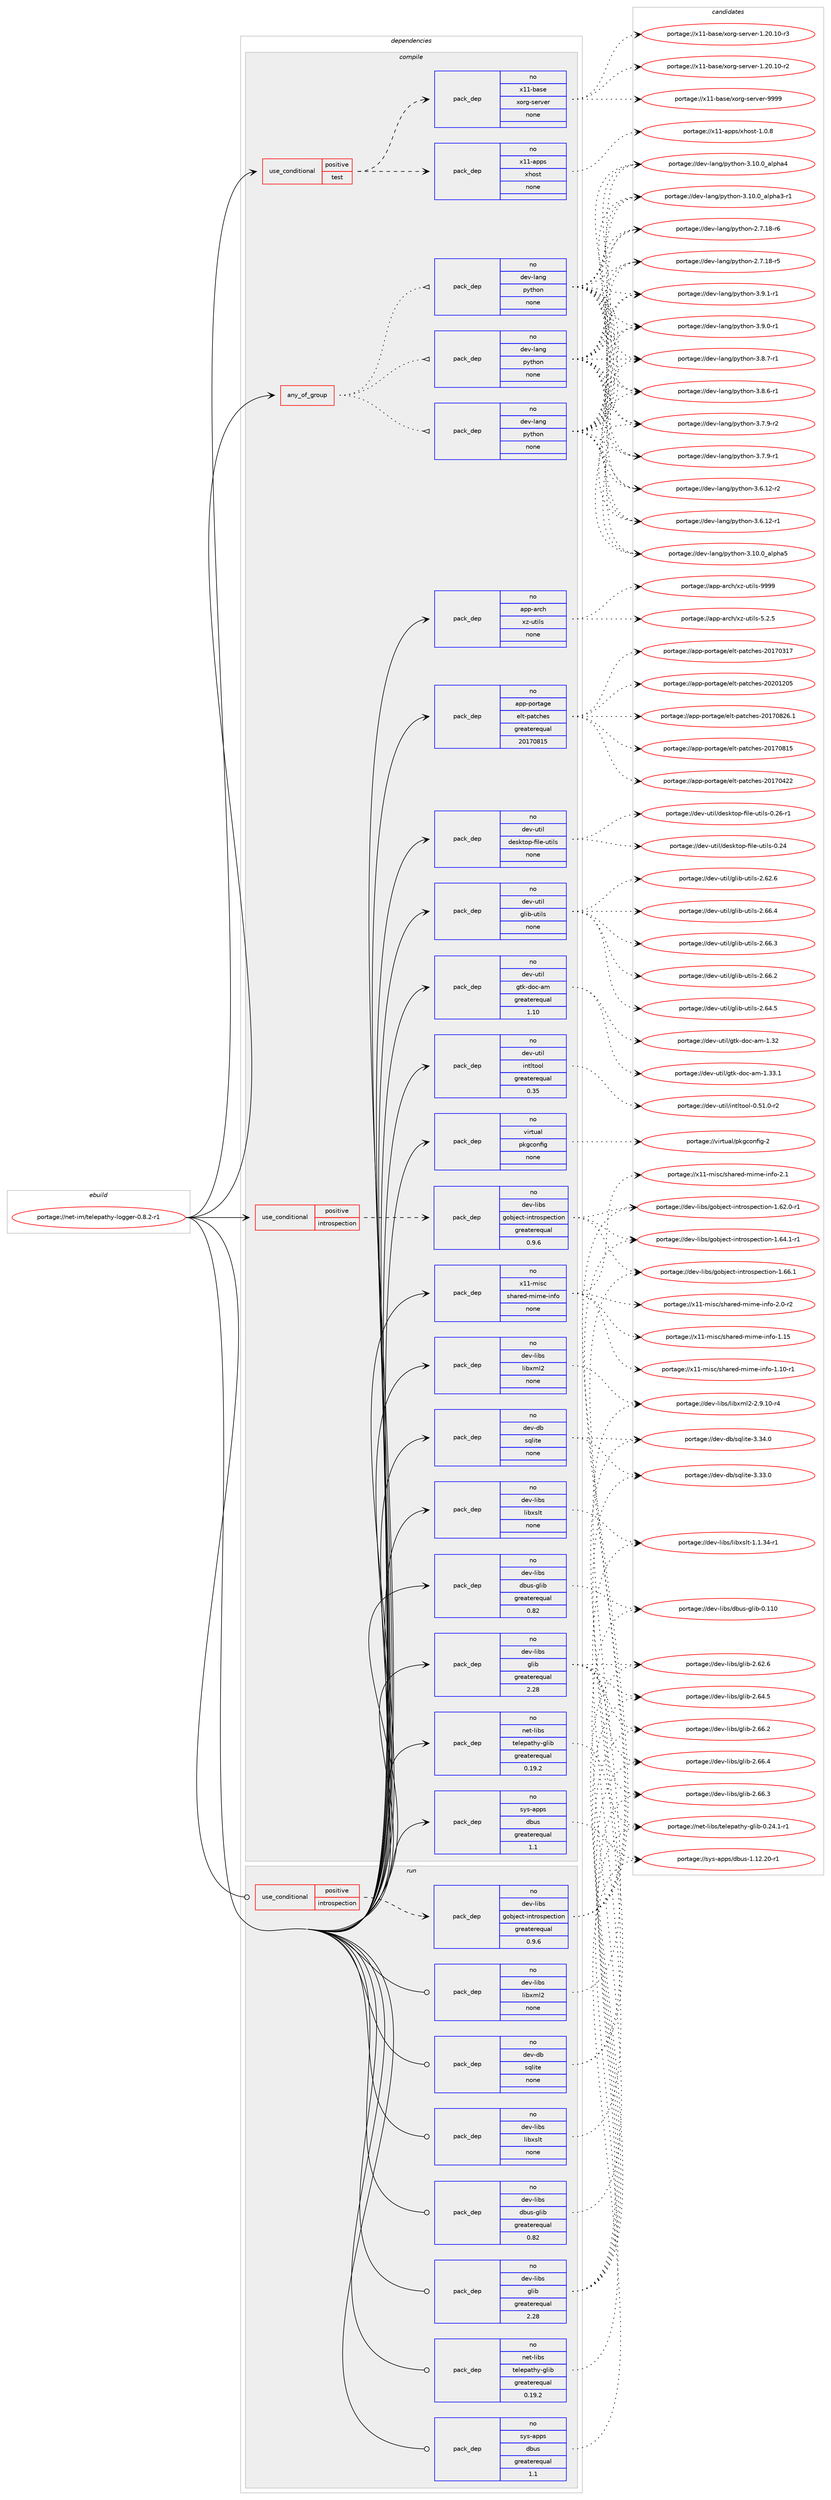 digraph prolog {

# *************
# Graph options
# *************

newrank=true;
concentrate=true;
compound=true;
graph [rankdir=LR,fontname=Helvetica,fontsize=10,ranksep=1.5];#, ranksep=2.5, nodesep=0.2];
edge  [arrowhead=vee];
node  [fontname=Helvetica,fontsize=10];

# **********
# The ebuild
# **********

subgraph cluster_leftcol {
color=gray;
rank=same;
label=<<i>ebuild</i>>;
id [label="portage://net-im/telepathy-logger-0.8.2-r1", color=red, width=4, href="../net-im/telepathy-logger-0.8.2-r1.svg"];
}

# ****************
# The dependencies
# ****************

subgraph cluster_midcol {
color=gray;
label=<<i>dependencies</i>>;
subgraph cluster_compile {
fillcolor="#eeeeee";
style=filled;
label=<<i>compile</i>>;
subgraph any157 {
dependency17789 [label=<<TABLE BORDER="0" CELLBORDER="1" CELLSPACING="0" CELLPADDING="4"><TR><TD CELLPADDING="10">any_of_group</TD></TR></TABLE>>, shape=none, color=red];subgraph pack12242 {
dependency17790 [label=<<TABLE BORDER="0" CELLBORDER="1" CELLSPACING="0" CELLPADDING="4" WIDTH="220"><TR><TD ROWSPAN="6" CELLPADDING="30">pack_dep</TD></TR><TR><TD WIDTH="110">no</TD></TR><TR><TD>dev-lang</TD></TR><TR><TD>python</TD></TR><TR><TD>none</TD></TR><TR><TD></TD></TR></TABLE>>, shape=none, color=blue];
}
dependency17789:e -> dependency17790:w [weight=20,style="dotted",arrowhead="oinv"];
subgraph pack12243 {
dependency17791 [label=<<TABLE BORDER="0" CELLBORDER="1" CELLSPACING="0" CELLPADDING="4" WIDTH="220"><TR><TD ROWSPAN="6" CELLPADDING="30">pack_dep</TD></TR><TR><TD WIDTH="110">no</TD></TR><TR><TD>dev-lang</TD></TR><TR><TD>python</TD></TR><TR><TD>none</TD></TR><TR><TD></TD></TR></TABLE>>, shape=none, color=blue];
}
dependency17789:e -> dependency17791:w [weight=20,style="dotted",arrowhead="oinv"];
subgraph pack12244 {
dependency17792 [label=<<TABLE BORDER="0" CELLBORDER="1" CELLSPACING="0" CELLPADDING="4" WIDTH="220"><TR><TD ROWSPAN="6" CELLPADDING="30">pack_dep</TD></TR><TR><TD WIDTH="110">no</TD></TR><TR><TD>dev-lang</TD></TR><TR><TD>python</TD></TR><TR><TD>none</TD></TR><TR><TD></TD></TR></TABLE>>, shape=none, color=blue];
}
dependency17789:e -> dependency17792:w [weight=20,style="dotted",arrowhead="oinv"];
}
id:e -> dependency17789:w [weight=20,style="solid",arrowhead="vee"];
subgraph cond5365 {
dependency17793 [label=<<TABLE BORDER="0" CELLBORDER="1" CELLSPACING="0" CELLPADDING="4"><TR><TD ROWSPAN="3" CELLPADDING="10">use_conditional</TD></TR><TR><TD>positive</TD></TR><TR><TD>introspection</TD></TR></TABLE>>, shape=none, color=red];
subgraph pack12245 {
dependency17794 [label=<<TABLE BORDER="0" CELLBORDER="1" CELLSPACING="0" CELLPADDING="4" WIDTH="220"><TR><TD ROWSPAN="6" CELLPADDING="30">pack_dep</TD></TR><TR><TD WIDTH="110">no</TD></TR><TR><TD>dev-libs</TD></TR><TR><TD>gobject-introspection</TD></TR><TR><TD>greaterequal</TD></TR><TR><TD>0.9.6</TD></TR></TABLE>>, shape=none, color=blue];
}
dependency17793:e -> dependency17794:w [weight=20,style="dashed",arrowhead="vee"];
}
id:e -> dependency17793:w [weight=20,style="solid",arrowhead="vee"];
subgraph cond5366 {
dependency17795 [label=<<TABLE BORDER="0" CELLBORDER="1" CELLSPACING="0" CELLPADDING="4"><TR><TD ROWSPAN="3" CELLPADDING="10">use_conditional</TD></TR><TR><TD>positive</TD></TR><TR><TD>test</TD></TR></TABLE>>, shape=none, color=red];
subgraph pack12246 {
dependency17796 [label=<<TABLE BORDER="0" CELLBORDER="1" CELLSPACING="0" CELLPADDING="4" WIDTH="220"><TR><TD ROWSPAN="6" CELLPADDING="30">pack_dep</TD></TR><TR><TD WIDTH="110">no</TD></TR><TR><TD>x11-base</TD></TR><TR><TD>xorg-server</TD></TR><TR><TD>none</TD></TR><TR><TD></TD></TR></TABLE>>, shape=none, color=blue];
}
dependency17795:e -> dependency17796:w [weight=20,style="dashed",arrowhead="vee"];
subgraph pack12247 {
dependency17797 [label=<<TABLE BORDER="0" CELLBORDER="1" CELLSPACING="0" CELLPADDING="4" WIDTH="220"><TR><TD ROWSPAN="6" CELLPADDING="30">pack_dep</TD></TR><TR><TD WIDTH="110">no</TD></TR><TR><TD>x11-apps</TD></TR><TR><TD>xhost</TD></TR><TR><TD>none</TD></TR><TR><TD></TD></TR></TABLE>>, shape=none, color=blue];
}
dependency17795:e -> dependency17797:w [weight=20,style="dashed",arrowhead="vee"];
}
id:e -> dependency17795:w [weight=20,style="solid",arrowhead="vee"];
subgraph pack12248 {
dependency17798 [label=<<TABLE BORDER="0" CELLBORDER="1" CELLSPACING="0" CELLPADDING="4" WIDTH="220"><TR><TD ROWSPAN="6" CELLPADDING="30">pack_dep</TD></TR><TR><TD WIDTH="110">no</TD></TR><TR><TD>app-arch</TD></TR><TR><TD>xz-utils</TD></TR><TR><TD>none</TD></TR><TR><TD></TD></TR></TABLE>>, shape=none, color=blue];
}
id:e -> dependency17798:w [weight=20,style="solid",arrowhead="vee"];
subgraph pack12249 {
dependency17799 [label=<<TABLE BORDER="0" CELLBORDER="1" CELLSPACING="0" CELLPADDING="4" WIDTH="220"><TR><TD ROWSPAN="6" CELLPADDING="30">pack_dep</TD></TR><TR><TD WIDTH="110">no</TD></TR><TR><TD>app-portage</TD></TR><TR><TD>elt-patches</TD></TR><TR><TD>greaterequal</TD></TR><TR><TD>20170815</TD></TR></TABLE>>, shape=none, color=blue];
}
id:e -> dependency17799:w [weight=20,style="solid",arrowhead="vee"];
subgraph pack12250 {
dependency17800 [label=<<TABLE BORDER="0" CELLBORDER="1" CELLSPACING="0" CELLPADDING="4" WIDTH="220"><TR><TD ROWSPAN="6" CELLPADDING="30">pack_dep</TD></TR><TR><TD WIDTH="110">no</TD></TR><TR><TD>dev-db</TD></TR><TR><TD>sqlite</TD></TR><TR><TD>none</TD></TR><TR><TD></TD></TR></TABLE>>, shape=none, color=blue];
}
id:e -> dependency17800:w [weight=20,style="solid",arrowhead="vee"];
subgraph pack12251 {
dependency17801 [label=<<TABLE BORDER="0" CELLBORDER="1" CELLSPACING="0" CELLPADDING="4" WIDTH="220"><TR><TD ROWSPAN="6" CELLPADDING="30">pack_dep</TD></TR><TR><TD WIDTH="110">no</TD></TR><TR><TD>dev-libs</TD></TR><TR><TD>dbus-glib</TD></TR><TR><TD>greaterequal</TD></TR><TR><TD>0.82</TD></TR></TABLE>>, shape=none, color=blue];
}
id:e -> dependency17801:w [weight=20,style="solid",arrowhead="vee"];
subgraph pack12252 {
dependency17802 [label=<<TABLE BORDER="0" CELLBORDER="1" CELLSPACING="0" CELLPADDING="4" WIDTH="220"><TR><TD ROWSPAN="6" CELLPADDING="30">pack_dep</TD></TR><TR><TD WIDTH="110">no</TD></TR><TR><TD>dev-libs</TD></TR><TR><TD>glib</TD></TR><TR><TD>greaterequal</TD></TR><TR><TD>2.28</TD></TR></TABLE>>, shape=none, color=blue];
}
id:e -> dependency17802:w [weight=20,style="solid",arrowhead="vee"];
subgraph pack12253 {
dependency17803 [label=<<TABLE BORDER="0" CELLBORDER="1" CELLSPACING="0" CELLPADDING="4" WIDTH="220"><TR><TD ROWSPAN="6" CELLPADDING="30">pack_dep</TD></TR><TR><TD WIDTH="110">no</TD></TR><TR><TD>dev-libs</TD></TR><TR><TD>libxml2</TD></TR><TR><TD>none</TD></TR><TR><TD></TD></TR></TABLE>>, shape=none, color=blue];
}
id:e -> dependency17803:w [weight=20,style="solid",arrowhead="vee"];
subgraph pack12254 {
dependency17804 [label=<<TABLE BORDER="0" CELLBORDER="1" CELLSPACING="0" CELLPADDING="4" WIDTH="220"><TR><TD ROWSPAN="6" CELLPADDING="30">pack_dep</TD></TR><TR><TD WIDTH="110">no</TD></TR><TR><TD>dev-libs</TD></TR><TR><TD>libxslt</TD></TR><TR><TD>none</TD></TR><TR><TD></TD></TR></TABLE>>, shape=none, color=blue];
}
id:e -> dependency17804:w [weight=20,style="solid",arrowhead="vee"];
subgraph pack12255 {
dependency17805 [label=<<TABLE BORDER="0" CELLBORDER="1" CELLSPACING="0" CELLPADDING="4" WIDTH="220"><TR><TD ROWSPAN="6" CELLPADDING="30">pack_dep</TD></TR><TR><TD WIDTH="110">no</TD></TR><TR><TD>dev-util</TD></TR><TR><TD>desktop-file-utils</TD></TR><TR><TD>none</TD></TR><TR><TD></TD></TR></TABLE>>, shape=none, color=blue];
}
id:e -> dependency17805:w [weight=20,style="solid",arrowhead="vee"];
subgraph pack12256 {
dependency17806 [label=<<TABLE BORDER="0" CELLBORDER="1" CELLSPACING="0" CELLPADDING="4" WIDTH="220"><TR><TD ROWSPAN="6" CELLPADDING="30">pack_dep</TD></TR><TR><TD WIDTH="110">no</TD></TR><TR><TD>dev-util</TD></TR><TR><TD>glib-utils</TD></TR><TR><TD>none</TD></TR><TR><TD></TD></TR></TABLE>>, shape=none, color=blue];
}
id:e -> dependency17806:w [weight=20,style="solid",arrowhead="vee"];
subgraph pack12257 {
dependency17807 [label=<<TABLE BORDER="0" CELLBORDER="1" CELLSPACING="0" CELLPADDING="4" WIDTH="220"><TR><TD ROWSPAN="6" CELLPADDING="30">pack_dep</TD></TR><TR><TD WIDTH="110">no</TD></TR><TR><TD>dev-util</TD></TR><TR><TD>gtk-doc-am</TD></TR><TR><TD>greaterequal</TD></TR><TR><TD>1.10</TD></TR></TABLE>>, shape=none, color=blue];
}
id:e -> dependency17807:w [weight=20,style="solid",arrowhead="vee"];
subgraph pack12258 {
dependency17808 [label=<<TABLE BORDER="0" CELLBORDER="1" CELLSPACING="0" CELLPADDING="4" WIDTH="220"><TR><TD ROWSPAN="6" CELLPADDING="30">pack_dep</TD></TR><TR><TD WIDTH="110">no</TD></TR><TR><TD>dev-util</TD></TR><TR><TD>intltool</TD></TR><TR><TD>greaterequal</TD></TR><TR><TD>0.35</TD></TR></TABLE>>, shape=none, color=blue];
}
id:e -> dependency17808:w [weight=20,style="solid",arrowhead="vee"];
subgraph pack12259 {
dependency17809 [label=<<TABLE BORDER="0" CELLBORDER="1" CELLSPACING="0" CELLPADDING="4" WIDTH="220"><TR><TD ROWSPAN="6" CELLPADDING="30">pack_dep</TD></TR><TR><TD WIDTH="110">no</TD></TR><TR><TD>net-libs</TD></TR><TR><TD>telepathy-glib</TD></TR><TR><TD>greaterequal</TD></TR><TR><TD>0.19.2</TD></TR></TABLE>>, shape=none, color=blue];
}
id:e -> dependency17809:w [weight=20,style="solid",arrowhead="vee"];
subgraph pack12260 {
dependency17810 [label=<<TABLE BORDER="0" CELLBORDER="1" CELLSPACING="0" CELLPADDING="4" WIDTH="220"><TR><TD ROWSPAN="6" CELLPADDING="30">pack_dep</TD></TR><TR><TD WIDTH="110">no</TD></TR><TR><TD>sys-apps</TD></TR><TR><TD>dbus</TD></TR><TR><TD>greaterequal</TD></TR><TR><TD>1.1</TD></TR></TABLE>>, shape=none, color=blue];
}
id:e -> dependency17810:w [weight=20,style="solid",arrowhead="vee"];
subgraph pack12261 {
dependency17811 [label=<<TABLE BORDER="0" CELLBORDER="1" CELLSPACING="0" CELLPADDING="4" WIDTH="220"><TR><TD ROWSPAN="6" CELLPADDING="30">pack_dep</TD></TR><TR><TD WIDTH="110">no</TD></TR><TR><TD>virtual</TD></TR><TR><TD>pkgconfig</TD></TR><TR><TD>none</TD></TR><TR><TD></TD></TR></TABLE>>, shape=none, color=blue];
}
id:e -> dependency17811:w [weight=20,style="solid",arrowhead="vee"];
subgraph pack12262 {
dependency17812 [label=<<TABLE BORDER="0" CELLBORDER="1" CELLSPACING="0" CELLPADDING="4" WIDTH="220"><TR><TD ROWSPAN="6" CELLPADDING="30">pack_dep</TD></TR><TR><TD WIDTH="110">no</TD></TR><TR><TD>x11-misc</TD></TR><TR><TD>shared-mime-info</TD></TR><TR><TD>none</TD></TR><TR><TD></TD></TR></TABLE>>, shape=none, color=blue];
}
id:e -> dependency17812:w [weight=20,style="solid",arrowhead="vee"];
}
subgraph cluster_compileandrun {
fillcolor="#eeeeee";
style=filled;
label=<<i>compile and run</i>>;
}
subgraph cluster_run {
fillcolor="#eeeeee";
style=filled;
label=<<i>run</i>>;
subgraph cond5367 {
dependency17813 [label=<<TABLE BORDER="0" CELLBORDER="1" CELLSPACING="0" CELLPADDING="4"><TR><TD ROWSPAN="3" CELLPADDING="10">use_conditional</TD></TR><TR><TD>positive</TD></TR><TR><TD>introspection</TD></TR></TABLE>>, shape=none, color=red];
subgraph pack12263 {
dependency17814 [label=<<TABLE BORDER="0" CELLBORDER="1" CELLSPACING="0" CELLPADDING="4" WIDTH="220"><TR><TD ROWSPAN="6" CELLPADDING="30">pack_dep</TD></TR><TR><TD WIDTH="110">no</TD></TR><TR><TD>dev-libs</TD></TR><TR><TD>gobject-introspection</TD></TR><TR><TD>greaterequal</TD></TR><TR><TD>0.9.6</TD></TR></TABLE>>, shape=none, color=blue];
}
dependency17813:e -> dependency17814:w [weight=20,style="dashed",arrowhead="vee"];
}
id:e -> dependency17813:w [weight=20,style="solid",arrowhead="odot"];
subgraph pack12264 {
dependency17815 [label=<<TABLE BORDER="0" CELLBORDER="1" CELLSPACING="0" CELLPADDING="4" WIDTH="220"><TR><TD ROWSPAN="6" CELLPADDING="30">pack_dep</TD></TR><TR><TD WIDTH="110">no</TD></TR><TR><TD>dev-db</TD></TR><TR><TD>sqlite</TD></TR><TR><TD>none</TD></TR><TR><TD></TD></TR></TABLE>>, shape=none, color=blue];
}
id:e -> dependency17815:w [weight=20,style="solid",arrowhead="odot"];
subgraph pack12265 {
dependency17816 [label=<<TABLE BORDER="0" CELLBORDER="1" CELLSPACING="0" CELLPADDING="4" WIDTH="220"><TR><TD ROWSPAN="6" CELLPADDING="30">pack_dep</TD></TR><TR><TD WIDTH="110">no</TD></TR><TR><TD>dev-libs</TD></TR><TR><TD>dbus-glib</TD></TR><TR><TD>greaterequal</TD></TR><TR><TD>0.82</TD></TR></TABLE>>, shape=none, color=blue];
}
id:e -> dependency17816:w [weight=20,style="solid",arrowhead="odot"];
subgraph pack12266 {
dependency17817 [label=<<TABLE BORDER="0" CELLBORDER="1" CELLSPACING="0" CELLPADDING="4" WIDTH="220"><TR><TD ROWSPAN="6" CELLPADDING="30">pack_dep</TD></TR><TR><TD WIDTH="110">no</TD></TR><TR><TD>dev-libs</TD></TR><TR><TD>glib</TD></TR><TR><TD>greaterequal</TD></TR><TR><TD>2.28</TD></TR></TABLE>>, shape=none, color=blue];
}
id:e -> dependency17817:w [weight=20,style="solid",arrowhead="odot"];
subgraph pack12267 {
dependency17818 [label=<<TABLE BORDER="0" CELLBORDER="1" CELLSPACING="0" CELLPADDING="4" WIDTH="220"><TR><TD ROWSPAN="6" CELLPADDING="30">pack_dep</TD></TR><TR><TD WIDTH="110">no</TD></TR><TR><TD>dev-libs</TD></TR><TR><TD>libxml2</TD></TR><TR><TD>none</TD></TR><TR><TD></TD></TR></TABLE>>, shape=none, color=blue];
}
id:e -> dependency17818:w [weight=20,style="solid",arrowhead="odot"];
subgraph pack12268 {
dependency17819 [label=<<TABLE BORDER="0" CELLBORDER="1" CELLSPACING="0" CELLPADDING="4" WIDTH="220"><TR><TD ROWSPAN="6" CELLPADDING="30">pack_dep</TD></TR><TR><TD WIDTH="110">no</TD></TR><TR><TD>dev-libs</TD></TR><TR><TD>libxslt</TD></TR><TR><TD>none</TD></TR><TR><TD></TD></TR></TABLE>>, shape=none, color=blue];
}
id:e -> dependency17819:w [weight=20,style="solid",arrowhead="odot"];
subgraph pack12269 {
dependency17820 [label=<<TABLE BORDER="0" CELLBORDER="1" CELLSPACING="0" CELLPADDING="4" WIDTH="220"><TR><TD ROWSPAN="6" CELLPADDING="30">pack_dep</TD></TR><TR><TD WIDTH="110">no</TD></TR><TR><TD>net-libs</TD></TR><TR><TD>telepathy-glib</TD></TR><TR><TD>greaterequal</TD></TR><TR><TD>0.19.2</TD></TR></TABLE>>, shape=none, color=blue];
}
id:e -> dependency17820:w [weight=20,style="solid",arrowhead="odot"];
subgraph pack12270 {
dependency17821 [label=<<TABLE BORDER="0" CELLBORDER="1" CELLSPACING="0" CELLPADDING="4" WIDTH="220"><TR><TD ROWSPAN="6" CELLPADDING="30">pack_dep</TD></TR><TR><TD WIDTH="110">no</TD></TR><TR><TD>sys-apps</TD></TR><TR><TD>dbus</TD></TR><TR><TD>greaterequal</TD></TR><TR><TD>1.1</TD></TR></TABLE>>, shape=none, color=blue];
}
id:e -> dependency17821:w [weight=20,style="solid",arrowhead="odot"];
}
}

# **************
# The candidates
# **************

subgraph cluster_choices {
rank=same;
color=gray;
label=<<i>candidates</i>>;

subgraph choice12242 {
color=black;
nodesep=1;
choice1001011184510897110103471121211161041111104551465746494511449 [label="portage://dev-lang/python-3.9.1-r1", color=red, width=4,href="../dev-lang/python-3.9.1-r1.svg"];
choice1001011184510897110103471121211161041111104551465746484511449 [label="portage://dev-lang/python-3.9.0-r1", color=red, width=4,href="../dev-lang/python-3.9.0-r1.svg"];
choice1001011184510897110103471121211161041111104551465646554511449 [label="portage://dev-lang/python-3.8.7-r1", color=red, width=4,href="../dev-lang/python-3.8.7-r1.svg"];
choice1001011184510897110103471121211161041111104551465646544511449 [label="portage://dev-lang/python-3.8.6-r1", color=red, width=4,href="../dev-lang/python-3.8.6-r1.svg"];
choice1001011184510897110103471121211161041111104551465546574511450 [label="portage://dev-lang/python-3.7.9-r2", color=red, width=4,href="../dev-lang/python-3.7.9-r2.svg"];
choice1001011184510897110103471121211161041111104551465546574511449 [label="portage://dev-lang/python-3.7.9-r1", color=red, width=4,href="../dev-lang/python-3.7.9-r1.svg"];
choice100101118451089711010347112121116104111110455146544649504511450 [label="portage://dev-lang/python-3.6.12-r2", color=red, width=4,href="../dev-lang/python-3.6.12-r2.svg"];
choice100101118451089711010347112121116104111110455146544649504511449 [label="portage://dev-lang/python-3.6.12-r1", color=red, width=4,href="../dev-lang/python-3.6.12-r1.svg"];
choice1001011184510897110103471121211161041111104551464948464895971081121049753 [label="portage://dev-lang/python-3.10.0_alpha5", color=red, width=4,href="../dev-lang/python-3.10.0_alpha5.svg"];
choice1001011184510897110103471121211161041111104551464948464895971081121049752 [label="portage://dev-lang/python-3.10.0_alpha4", color=red, width=4,href="../dev-lang/python-3.10.0_alpha4.svg"];
choice10010111845108971101034711212111610411111045514649484648959710811210497514511449 [label="portage://dev-lang/python-3.10.0_alpha3-r1", color=red, width=4,href="../dev-lang/python-3.10.0_alpha3-r1.svg"];
choice100101118451089711010347112121116104111110455046554649564511454 [label="portage://dev-lang/python-2.7.18-r6", color=red, width=4,href="../dev-lang/python-2.7.18-r6.svg"];
choice100101118451089711010347112121116104111110455046554649564511453 [label="portage://dev-lang/python-2.7.18-r5", color=red, width=4,href="../dev-lang/python-2.7.18-r5.svg"];
dependency17790:e -> choice1001011184510897110103471121211161041111104551465746494511449:w [style=dotted,weight="100"];
dependency17790:e -> choice1001011184510897110103471121211161041111104551465746484511449:w [style=dotted,weight="100"];
dependency17790:e -> choice1001011184510897110103471121211161041111104551465646554511449:w [style=dotted,weight="100"];
dependency17790:e -> choice1001011184510897110103471121211161041111104551465646544511449:w [style=dotted,weight="100"];
dependency17790:e -> choice1001011184510897110103471121211161041111104551465546574511450:w [style=dotted,weight="100"];
dependency17790:e -> choice1001011184510897110103471121211161041111104551465546574511449:w [style=dotted,weight="100"];
dependency17790:e -> choice100101118451089711010347112121116104111110455146544649504511450:w [style=dotted,weight="100"];
dependency17790:e -> choice100101118451089711010347112121116104111110455146544649504511449:w [style=dotted,weight="100"];
dependency17790:e -> choice1001011184510897110103471121211161041111104551464948464895971081121049753:w [style=dotted,weight="100"];
dependency17790:e -> choice1001011184510897110103471121211161041111104551464948464895971081121049752:w [style=dotted,weight="100"];
dependency17790:e -> choice10010111845108971101034711212111610411111045514649484648959710811210497514511449:w [style=dotted,weight="100"];
dependency17790:e -> choice100101118451089711010347112121116104111110455046554649564511454:w [style=dotted,weight="100"];
dependency17790:e -> choice100101118451089711010347112121116104111110455046554649564511453:w [style=dotted,weight="100"];
}
subgraph choice12243 {
color=black;
nodesep=1;
choice1001011184510897110103471121211161041111104551465746494511449 [label="portage://dev-lang/python-3.9.1-r1", color=red, width=4,href="../dev-lang/python-3.9.1-r1.svg"];
choice1001011184510897110103471121211161041111104551465746484511449 [label="portage://dev-lang/python-3.9.0-r1", color=red, width=4,href="../dev-lang/python-3.9.0-r1.svg"];
choice1001011184510897110103471121211161041111104551465646554511449 [label="portage://dev-lang/python-3.8.7-r1", color=red, width=4,href="../dev-lang/python-3.8.7-r1.svg"];
choice1001011184510897110103471121211161041111104551465646544511449 [label="portage://dev-lang/python-3.8.6-r1", color=red, width=4,href="../dev-lang/python-3.8.6-r1.svg"];
choice1001011184510897110103471121211161041111104551465546574511450 [label="portage://dev-lang/python-3.7.9-r2", color=red, width=4,href="../dev-lang/python-3.7.9-r2.svg"];
choice1001011184510897110103471121211161041111104551465546574511449 [label="portage://dev-lang/python-3.7.9-r1", color=red, width=4,href="../dev-lang/python-3.7.9-r1.svg"];
choice100101118451089711010347112121116104111110455146544649504511450 [label="portage://dev-lang/python-3.6.12-r2", color=red, width=4,href="../dev-lang/python-3.6.12-r2.svg"];
choice100101118451089711010347112121116104111110455146544649504511449 [label="portage://dev-lang/python-3.6.12-r1", color=red, width=4,href="../dev-lang/python-3.6.12-r1.svg"];
choice1001011184510897110103471121211161041111104551464948464895971081121049753 [label="portage://dev-lang/python-3.10.0_alpha5", color=red, width=4,href="../dev-lang/python-3.10.0_alpha5.svg"];
choice1001011184510897110103471121211161041111104551464948464895971081121049752 [label="portage://dev-lang/python-3.10.0_alpha4", color=red, width=4,href="../dev-lang/python-3.10.0_alpha4.svg"];
choice10010111845108971101034711212111610411111045514649484648959710811210497514511449 [label="portage://dev-lang/python-3.10.0_alpha3-r1", color=red, width=4,href="../dev-lang/python-3.10.0_alpha3-r1.svg"];
choice100101118451089711010347112121116104111110455046554649564511454 [label="portage://dev-lang/python-2.7.18-r6", color=red, width=4,href="../dev-lang/python-2.7.18-r6.svg"];
choice100101118451089711010347112121116104111110455046554649564511453 [label="portage://dev-lang/python-2.7.18-r5", color=red, width=4,href="../dev-lang/python-2.7.18-r5.svg"];
dependency17791:e -> choice1001011184510897110103471121211161041111104551465746494511449:w [style=dotted,weight="100"];
dependency17791:e -> choice1001011184510897110103471121211161041111104551465746484511449:w [style=dotted,weight="100"];
dependency17791:e -> choice1001011184510897110103471121211161041111104551465646554511449:w [style=dotted,weight="100"];
dependency17791:e -> choice1001011184510897110103471121211161041111104551465646544511449:w [style=dotted,weight="100"];
dependency17791:e -> choice1001011184510897110103471121211161041111104551465546574511450:w [style=dotted,weight="100"];
dependency17791:e -> choice1001011184510897110103471121211161041111104551465546574511449:w [style=dotted,weight="100"];
dependency17791:e -> choice100101118451089711010347112121116104111110455146544649504511450:w [style=dotted,weight="100"];
dependency17791:e -> choice100101118451089711010347112121116104111110455146544649504511449:w [style=dotted,weight="100"];
dependency17791:e -> choice1001011184510897110103471121211161041111104551464948464895971081121049753:w [style=dotted,weight="100"];
dependency17791:e -> choice1001011184510897110103471121211161041111104551464948464895971081121049752:w [style=dotted,weight="100"];
dependency17791:e -> choice10010111845108971101034711212111610411111045514649484648959710811210497514511449:w [style=dotted,weight="100"];
dependency17791:e -> choice100101118451089711010347112121116104111110455046554649564511454:w [style=dotted,weight="100"];
dependency17791:e -> choice100101118451089711010347112121116104111110455046554649564511453:w [style=dotted,weight="100"];
}
subgraph choice12244 {
color=black;
nodesep=1;
choice1001011184510897110103471121211161041111104551465746494511449 [label="portage://dev-lang/python-3.9.1-r1", color=red, width=4,href="../dev-lang/python-3.9.1-r1.svg"];
choice1001011184510897110103471121211161041111104551465746484511449 [label="portage://dev-lang/python-3.9.0-r1", color=red, width=4,href="../dev-lang/python-3.9.0-r1.svg"];
choice1001011184510897110103471121211161041111104551465646554511449 [label="portage://dev-lang/python-3.8.7-r1", color=red, width=4,href="../dev-lang/python-3.8.7-r1.svg"];
choice1001011184510897110103471121211161041111104551465646544511449 [label="portage://dev-lang/python-3.8.6-r1", color=red, width=4,href="../dev-lang/python-3.8.6-r1.svg"];
choice1001011184510897110103471121211161041111104551465546574511450 [label="portage://dev-lang/python-3.7.9-r2", color=red, width=4,href="../dev-lang/python-3.7.9-r2.svg"];
choice1001011184510897110103471121211161041111104551465546574511449 [label="portage://dev-lang/python-3.7.9-r1", color=red, width=4,href="../dev-lang/python-3.7.9-r1.svg"];
choice100101118451089711010347112121116104111110455146544649504511450 [label="portage://dev-lang/python-3.6.12-r2", color=red, width=4,href="../dev-lang/python-3.6.12-r2.svg"];
choice100101118451089711010347112121116104111110455146544649504511449 [label="portage://dev-lang/python-3.6.12-r1", color=red, width=4,href="../dev-lang/python-3.6.12-r1.svg"];
choice1001011184510897110103471121211161041111104551464948464895971081121049753 [label="portage://dev-lang/python-3.10.0_alpha5", color=red, width=4,href="../dev-lang/python-3.10.0_alpha5.svg"];
choice1001011184510897110103471121211161041111104551464948464895971081121049752 [label="portage://dev-lang/python-3.10.0_alpha4", color=red, width=4,href="../dev-lang/python-3.10.0_alpha4.svg"];
choice10010111845108971101034711212111610411111045514649484648959710811210497514511449 [label="portage://dev-lang/python-3.10.0_alpha3-r1", color=red, width=4,href="../dev-lang/python-3.10.0_alpha3-r1.svg"];
choice100101118451089711010347112121116104111110455046554649564511454 [label="portage://dev-lang/python-2.7.18-r6", color=red, width=4,href="../dev-lang/python-2.7.18-r6.svg"];
choice100101118451089711010347112121116104111110455046554649564511453 [label="portage://dev-lang/python-2.7.18-r5", color=red, width=4,href="../dev-lang/python-2.7.18-r5.svg"];
dependency17792:e -> choice1001011184510897110103471121211161041111104551465746494511449:w [style=dotted,weight="100"];
dependency17792:e -> choice1001011184510897110103471121211161041111104551465746484511449:w [style=dotted,weight="100"];
dependency17792:e -> choice1001011184510897110103471121211161041111104551465646554511449:w [style=dotted,weight="100"];
dependency17792:e -> choice1001011184510897110103471121211161041111104551465646544511449:w [style=dotted,weight="100"];
dependency17792:e -> choice1001011184510897110103471121211161041111104551465546574511450:w [style=dotted,weight="100"];
dependency17792:e -> choice1001011184510897110103471121211161041111104551465546574511449:w [style=dotted,weight="100"];
dependency17792:e -> choice100101118451089711010347112121116104111110455146544649504511450:w [style=dotted,weight="100"];
dependency17792:e -> choice100101118451089711010347112121116104111110455146544649504511449:w [style=dotted,weight="100"];
dependency17792:e -> choice1001011184510897110103471121211161041111104551464948464895971081121049753:w [style=dotted,weight="100"];
dependency17792:e -> choice1001011184510897110103471121211161041111104551464948464895971081121049752:w [style=dotted,weight="100"];
dependency17792:e -> choice10010111845108971101034711212111610411111045514649484648959710811210497514511449:w [style=dotted,weight="100"];
dependency17792:e -> choice100101118451089711010347112121116104111110455046554649564511454:w [style=dotted,weight="100"];
dependency17792:e -> choice100101118451089711010347112121116104111110455046554649564511453:w [style=dotted,weight="100"];
}
subgraph choice12245 {
color=black;
nodesep=1;
choice1001011184510810598115471031119810610199116451051101161141111151121019911610511111045494654544649 [label="portage://dev-libs/gobject-introspection-1.66.1", color=red, width=4,href="../dev-libs/gobject-introspection-1.66.1.svg"];
choice10010111845108105981154710311198106101991164510511011611411111511210199116105111110454946545246494511449 [label="portage://dev-libs/gobject-introspection-1.64.1-r1", color=red, width=4,href="../dev-libs/gobject-introspection-1.64.1-r1.svg"];
choice10010111845108105981154710311198106101991164510511011611411111511210199116105111110454946545046484511449 [label="portage://dev-libs/gobject-introspection-1.62.0-r1", color=red, width=4,href="../dev-libs/gobject-introspection-1.62.0-r1.svg"];
dependency17794:e -> choice1001011184510810598115471031119810610199116451051101161141111151121019911610511111045494654544649:w [style=dotted,weight="100"];
dependency17794:e -> choice10010111845108105981154710311198106101991164510511011611411111511210199116105111110454946545246494511449:w [style=dotted,weight="100"];
dependency17794:e -> choice10010111845108105981154710311198106101991164510511011611411111511210199116105111110454946545046484511449:w [style=dotted,weight="100"];
}
subgraph choice12246 {
color=black;
nodesep=1;
choice120494945989711510147120111114103451151011141181011144557575757 [label="portage://x11-base/xorg-server-9999", color=red, width=4,href="../x11-base/xorg-server-9999.svg"];
choice1204949459897115101471201111141034511510111411810111445494650484649484511451 [label="portage://x11-base/xorg-server-1.20.10-r3", color=red, width=4,href="../x11-base/xorg-server-1.20.10-r3.svg"];
choice1204949459897115101471201111141034511510111411810111445494650484649484511450 [label="portage://x11-base/xorg-server-1.20.10-r2", color=red, width=4,href="../x11-base/xorg-server-1.20.10-r2.svg"];
dependency17796:e -> choice120494945989711510147120111114103451151011141181011144557575757:w [style=dotted,weight="100"];
dependency17796:e -> choice1204949459897115101471201111141034511510111411810111445494650484649484511451:w [style=dotted,weight="100"];
dependency17796:e -> choice1204949459897115101471201111141034511510111411810111445494650484649484511450:w [style=dotted,weight="100"];
}
subgraph choice12247 {
color=black;
nodesep=1;
choice1204949459711211211547120104111115116454946484656 [label="portage://x11-apps/xhost-1.0.8", color=red, width=4,href="../x11-apps/xhost-1.0.8.svg"];
dependency17797:e -> choice1204949459711211211547120104111115116454946484656:w [style=dotted,weight="100"];
}
subgraph choice12248 {
color=black;
nodesep=1;
choice9711211245971149910447120122451171161051081154557575757 [label="portage://app-arch/xz-utils-9999", color=red, width=4,href="../app-arch/xz-utils-9999.svg"];
choice971121124597114991044712012245117116105108115455346504653 [label="portage://app-arch/xz-utils-5.2.5", color=red, width=4,href="../app-arch/xz-utils-5.2.5.svg"];
dependency17798:e -> choice9711211245971149910447120122451171161051081154557575757:w [style=dotted,weight="100"];
dependency17798:e -> choice971121124597114991044712012245117116105108115455346504653:w [style=dotted,weight="100"];
}
subgraph choice12249 {
color=black;
nodesep=1;
choice97112112451121111141169710310147101108116451129711699104101115455048504849504853 [label="portage://app-portage/elt-patches-20201205", color=red, width=4,href="../app-portage/elt-patches-20201205.svg"];
choice971121124511211111411697103101471011081164511297116991041011154550484955485650544649 [label="portage://app-portage/elt-patches-20170826.1", color=red, width=4,href="../app-portage/elt-patches-20170826.1.svg"];
choice97112112451121111141169710310147101108116451129711699104101115455048495548564953 [label="portage://app-portage/elt-patches-20170815", color=red, width=4,href="../app-portage/elt-patches-20170815.svg"];
choice97112112451121111141169710310147101108116451129711699104101115455048495548525050 [label="portage://app-portage/elt-patches-20170422", color=red, width=4,href="../app-portage/elt-patches-20170422.svg"];
choice97112112451121111141169710310147101108116451129711699104101115455048495548514955 [label="portage://app-portage/elt-patches-20170317", color=red, width=4,href="../app-portage/elt-patches-20170317.svg"];
dependency17799:e -> choice97112112451121111141169710310147101108116451129711699104101115455048504849504853:w [style=dotted,weight="100"];
dependency17799:e -> choice971121124511211111411697103101471011081164511297116991041011154550484955485650544649:w [style=dotted,weight="100"];
dependency17799:e -> choice97112112451121111141169710310147101108116451129711699104101115455048495548564953:w [style=dotted,weight="100"];
dependency17799:e -> choice97112112451121111141169710310147101108116451129711699104101115455048495548525050:w [style=dotted,weight="100"];
dependency17799:e -> choice97112112451121111141169710310147101108116451129711699104101115455048495548514955:w [style=dotted,weight="100"];
}
subgraph choice12250 {
color=black;
nodesep=1;
choice10010111845100984711511310810511610145514651524648 [label="portage://dev-db/sqlite-3.34.0", color=red, width=4,href="../dev-db/sqlite-3.34.0.svg"];
choice10010111845100984711511310810511610145514651514648 [label="portage://dev-db/sqlite-3.33.0", color=red, width=4,href="../dev-db/sqlite-3.33.0.svg"];
dependency17800:e -> choice10010111845100984711511310810511610145514651524648:w [style=dotted,weight="100"];
dependency17800:e -> choice10010111845100984711511310810511610145514651514648:w [style=dotted,weight="100"];
}
subgraph choice12251 {
color=black;
nodesep=1;
choice100101118451081059811547100981171154510310810598454846494948 [label="portage://dev-libs/dbus-glib-0.110", color=red, width=4,href="../dev-libs/dbus-glib-0.110.svg"];
dependency17801:e -> choice100101118451081059811547100981171154510310810598454846494948:w [style=dotted,weight="100"];
}
subgraph choice12252 {
color=black;
nodesep=1;
choice1001011184510810598115471031081059845504654544652 [label="portage://dev-libs/glib-2.66.4", color=red, width=4,href="../dev-libs/glib-2.66.4.svg"];
choice1001011184510810598115471031081059845504654544651 [label="portage://dev-libs/glib-2.66.3", color=red, width=4,href="../dev-libs/glib-2.66.3.svg"];
choice1001011184510810598115471031081059845504654544650 [label="portage://dev-libs/glib-2.66.2", color=red, width=4,href="../dev-libs/glib-2.66.2.svg"];
choice1001011184510810598115471031081059845504654524653 [label="portage://dev-libs/glib-2.64.5", color=red, width=4,href="../dev-libs/glib-2.64.5.svg"];
choice1001011184510810598115471031081059845504654504654 [label="portage://dev-libs/glib-2.62.6", color=red, width=4,href="../dev-libs/glib-2.62.6.svg"];
dependency17802:e -> choice1001011184510810598115471031081059845504654544652:w [style=dotted,weight="100"];
dependency17802:e -> choice1001011184510810598115471031081059845504654544651:w [style=dotted,weight="100"];
dependency17802:e -> choice1001011184510810598115471031081059845504654544650:w [style=dotted,weight="100"];
dependency17802:e -> choice1001011184510810598115471031081059845504654524653:w [style=dotted,weight="100"];
dependency17802:e -> choice1001011184510810598115471031081059845504654504654:w [style=dotted,weight="100"];
}
subgraph choice12253 {
color=black;
nodesep=1;
choice1001011184510810598115471081059812010910850455046574649484511452 [label="portage://dev-libs/libxml2-2.9.10-r4", color=red, width=4,href="../dev-libs/libxml2-2.9.10-r4.svg"];
dependency17803:e -> choice1001011184510810598115471081059812010910850455046574649484511452:w [style=dotted,weight="100"];
}
subgraph choice12254 {
color=black;
nodesep=1;
choice10010111845108105981154710810598120115108116454946494651524511449 [label="portage://dev-libs/libxslt-1.1.34-r1", color=red, width=4,href="../dev-libs/libxslt-1.1.34-r1.svg"];
dependency17804:e -> choice10010111845108105981154710810598120115108116454946494651524511449:w [style=dotted,weight="100"];
}
subgraph choice12255 {
color=black;
nodesep=1;
choice1001011184511711610510847100101115107116111112451021051081014511711610510811545484650544511449 [label="portage://dev-util/desktop-file-utils-0.26-r1", color=red, width=4,href="../dev-util/desktop-file-utils-0.26-r1.svg"];
choice100101118451171161051084710010111510711611111245102105108101451171161051081154548465052 [label="portage://dev-util/desktop-file-utils-0.24", color=red, width=4,href="../dev-util/desktop-file-utils-0.24.svg"];
dependency17805:e -> choice1001011184511711610510847100101115107116111112451021051081014511711610510811545484650544511449:w [style=dotted,weight="100"];
dependency17805:e -> choice100101118451171161051084710010111510711611111245102105108101451171161051081154548465052:w [style=dotted,weight="100"];
}
subgraph choice12256 {
color=black;
nodesep=1;
choice1001011184511711610510847103108105984511711610510811545504654544652 [label="portage://dev-util/glib-utils-2.66.4", color=red, width=4,href="../dev-util/glib-utils-2.66.4.svg"];
choice1001011184511711610510847103108105984511711610510811545504654544651 [label="portage://dev-util/glib-utils-2.66.3", color=red, width=4,href="../dev-util/glib-utils-2.66.3.svg"];
choice1001011184511711610510847103108105984511711610510811545504654544650 [label="portage://dev-util/glib-utils-2.66.2", color=red, width=4,href="../dev-util/glib-utils-2.66.2.svg"];
choice1001011184511711610510847103108105984511711610510811545504654524653 [label="portage://dev-util/glib-utils-2.64.5", color=red, width=4,href="../dev-util/glib-utils-2.64.5.svg"];
choice1001011184511711610510847103108105984511711610510811545504654504654 [label="portage://dev-util/glib-utils-2.62.6", color=red, width=4,href="../dev-util/glib-utils-2.62.6.svg"];
dependency17806:e -> choice1001011184511711610510847103108105984511711610510811545504654544652:w [style=dotted,weight="100"];
dependency17806:e -> choice1001011184511711610510847103108105984511711610510811545504654544651:w [style=dotted,weight="100"];
dependency17806:e -> choice1001011184511711610510847103108105984511711610510811545504654544650:w [style=dotted,weight="100"];
dependency17806:e -> choice1001011184511711610510847103108105984511711610510811545504654524653:w [style=dotted,weight="100"];
dependency17806:e -> choice1001011184511711610510847103108105984511711610510811545504654504654:w [style=dotted,weight="100"];
}
subgraph choice12257 {
color=black;
nodesep=1;
choice10010111845117116105108471031161074510011199459710945494651514649 [label="portage://dev-util/gtk-doc-am-1.33.1", color=red, width=4,href="../dev-util/gtk-doc-am-1.33.1.svg"];
choice1001011184511711610510847103116107451001119945971094549465150 [label="portage://dev-util/gtk-doc-am-1.32", color=red, width=4,href="../dev-util/gtk-doc-am-1.32.svg"];
dependency17807:e -> choice10010111845117116105108471031161074510011199459710945494651514649:w [style=dotted,weight="100"];
dependency17807:e -> choice1001011184511711610510847103116107451001119945971094549465150:w [style=dotted,weight="100"];
}
subgraph choice12258 {
color=black;
nodesep=1;
choice1001011184511711610510847105110116108116111111108454846534946484511450 [label="portage://dev-util/intltool-0.51.0-r2", color=red, width=4,href="../dev-util/intltool-0.51.0-r2.svg"];
dependency17808:e -> choice1001011184511711610510847105110116108116111111108454846534946484511450:w [style=dotted,weight="100"];
}
subgraph choice12259 {
color=black;
nodesep=1;
choice110101116451081059811547116101108101112971161041214510310810598454846505246494511449 [label="portage://net-libs/telepathy-glib-0.24.1-r1", color=red, width=4,href="../net-libs/telepathy-glib-0.24.1-r1.svg"];
dependency17809:e -> choice110101116451081059811547116101108101112971161041214510310810598454846505246494511449:w [style=dotted,weight="100"];
}
subgraph choice12260 {
color=black;
nodesep=1;
choice1151211154597112112115471009811711545494649504650484511449 [label="portage://sys-apps/dbus-1.12.20-r1", color=red, width=4,href="../sys-apps/dbus-1.12.20-r1.svg"];
dependency17810:e -> choice1151211154597112112115471009811711545494649504650484511449:w [style=dotted,weight="100"];
}
subgraph choice12261 {
color=black;
nodesep=1;
choice1181051141161179710847112107103991111101021051034550 [label="portage://virtual/pkgconfig-2", color=red, width=4,href="../virtual/pkgconfig-2.svg"];
dependency17811:e -> choice1181051141161179710847112107103991111101021051034550:w [style=dotted,weight="100"];
}
subgraph choice12262 {
color=black;
nodesep=1;
choice120494945109105115994711510497114101100451091051091014510511010211145504649 [label="portage://x11-misc/shared-mime-info-2.1", color=red, width=4,href="../x11-misc/shared-mime-info-2.1.svg"];
choice1204949451091051159947115104971141011004510910510910145105110102111455046484511450 [label="portage://x11-misc/shared-mime-info-2.0-r2", color=red, width=4,href="../x11-misc/shared-mime-info-2.0-r2.svg"];
choice12049494510910511599471151049711410110045109105109101451051101021114549464953 [label="portage://x11-misc/shared-mime-info-1.15", color=red, width=4,href="../x11-misc/shared-mime-info-1.15.svg"];
choice120494945109105115994711510497114101100451091051091014510511010211145494649484511449 [label="portage://x11-misc/shared-mime-info-1.10-r1", color=red, width=4,href="../x11-misc/shared-mime-info-1.10-r1.svg"];
dependency17812:e -> choice120494945109105115994711510497114101100451091051091014510511010211145504649:w [style=dotted,weight="100"];
dependency17812:e -> choice1204949451091051159947115104971141011004510910510910145105110102111455046484511450:w [style=dotted,weight="100"];
dependency17812:e -> choice12049494510910511599471151049711410110045109105109101451051101021114549464953:w [style=dotted,weight="100"];
dependency17812:e -> choice120494945109105115994711510497114101100451091051091014510511010211145494649484511449:w [style=dotted,weight="100"];
}
subgraph choice12263 {
color=black;
nodesep=1;
choice1001011184510810598115471031119810610199116451051101161141111151121019911610511111045494654544649 [label="portage://dev-libs/gobject-introspection-1.66.1", color=red, width=4,href="../dev-libs/gobject-introspection-1.66.1.svg"];
choice10010111845108105981154710311198106101991164510511011611411111511210199116105111110454946545246494511449 [label="portage://dev-libs/gobject-introspection-1.64.1-r1", color=red, width=4,href="../dev-libs/gobject-introspection-1.64.1-r1.svg"];
choice10010111845108105981154710311198106101991164510511011611411111511210199116105111110454946545046484511449 [label="portage://dev-libs/gobject-introspection-1.62.0-r1", color=red, width=4,href="../dev-libs/gobject-introspection-1.62.0-r1.svg"];
dependency17814:e -> choice1001011184510810598115471031119810610199116451051101161141111151121019911610511111045494654544649:w [style=dotted,weight="100"];
dependency17814:e -> choice10010111845108105981154710311198106101991164510511011611411111511210199116105111110454946545246494511449:w [style=dotted,weight="100"];
dependency17814:e -> choice10010111845108105981154710311198106101991164510511011611411111511210199116105111110454946545046484511449:w [style=dotted,weight="100"];
}
subgraph choice12264 {
color=black;
nodesep=1;
choice10010111845100984711511310810511610145514651524648 [label="portage://dev-db/sqlite-3.34.0", color=red, width=4,href="../dev-db/sqlite-3.34.0.svg"];
choice10010111845100984711511310810511610145514651514648 [label="portage://dev-db/sqlite-3.33.0", color=red, width=4,href="../dev-db/sqlite-3.33.0.svg"];
dependency17815:e -> choice10010111845100984711511310810511610145514651524648:w [style=dotted,weight="100"];
dependency17815:e -> choice10010111845100984711511310810511610145514651514648:w [style=dotted,weight="100"];
}
subgraph choice12265 {
color=black;
nodesep=1;
choice100101118451081059811547100981171154510310810598454846494948 [label="portage://dev-libs/dbus-glib-0.110", color=red, width=4,href="../dev-libs/dbus-glib-0.110.svg"];
dependency17816:e -> choice100101118451081059811547100981171154510310810598454846494948:w [style=dotted,weight="100"];
}
subgraph choice12266 {
color=black;
nodesep=1;
choice1001011184510810598115471031081059845504654544652 [label="portage://dev-libs/glib-2.66.4", color=red, width=4,href="../dev-libs/glib-2.66.4.svg"];
choice1001011184510810598115471031081059845504654544651 [label="portage://dev-libs/glib-2.66.3", color=red, width=4,href="../dev-libs/glib-2.66.3.svg"];
choice1001011184510810598115471031081059845504654544650 [label="portage://dev-libs/glib-2.66.2", color=red, width=4,href="../dev-libs/glib-2.66.2.svg"];
choice1001011184510810598115471031081059845504654524653 [label="portage://dev-libs/glib-2.64.5", color=red, width=4,href="../dev-libs/glib-2.64.5.svg"];
choice1001011184510810598115471031081059845504654504654 [label="portage://dev-libs/glib-2.62.6", color=red, width=4,href="../dev-libs/glib-2.62.6.svg"];
dependency17817:e -> choice1001011184510810598115471031081059845504654544652:w [style=dotted,weight="100"];
dependency17817:e -> choice1001011184510810598115471031081059845504654544651:w [style=dotted,weight="100"];
dependency17817:e -> choice1001011184510810598115471031081059845504654544650:w [style=dotted,weight="100"];
dependency17817:e -> choice1001011184510810598115471031081059845504654524653:w [style=dotted,weight="100"];
dependency17817:e -> choice1001011184510810598115471031081059845504654504654:w [style=dotted,weight="100"];
}
subgraph choice12267 {
color=black;
nodesep=1;
choice1001011184510810598115471081059812010910850455046574649484511452 [label="portage://dev-libs/libxml2-2.9.10-r4", color=red, width=4,href="../dev-libs/libxml2-2.9.10-r4.svg"];
dependency17818:e -> choice1001011184510810598115471081059812010910850455046574649484511452:w [style=dotted,weight="100"];
}
subgraph choice12268 {
color=black;
nodesep=1;
choice10010111845108105981154710810598120115108116454946494651524511449 [label="portage://dev-libs/libxslt-1.1.34-r1", color=red, width=4,href="../dev-libs/libxslt-1.1.34-r1.svg"];
dependency17819:e -> choice10010111845108105981154710810598120115108116454946494651524511449:w [style=dotted,weight="100"];
}
subgraph choice12269 {
color=black;
nodesep=1;
choice110101116451081059811547116101108101112971161041214510310810598454846505246494511449 [label="portage://net-libs/telepathy-glib-0.24.1-r1", color=red, width=4,href="../net-libs/telepathy-glib-0.24.1-r1.svg"];
dependency17820:e -> choice110101116451081059811547116101108101112971161041214510310810598454846505246494511449:w [style=dotted,weight="100"];
}
subgraph choice12270 {
color=black;
nodesep=1;
choice1151211154597112112115471009811711545494649504650484511449 [label="portage://sys-apps/dbus-1.12.20-r1", color=red, width=4,href="../sys-apps/dbus-1.12.20-r1.svg"];
dependency17821:e -> choice1151211154597112112115471009811711545494649504650484511449:w [style=dotted,weight="100"];
}
}

}
